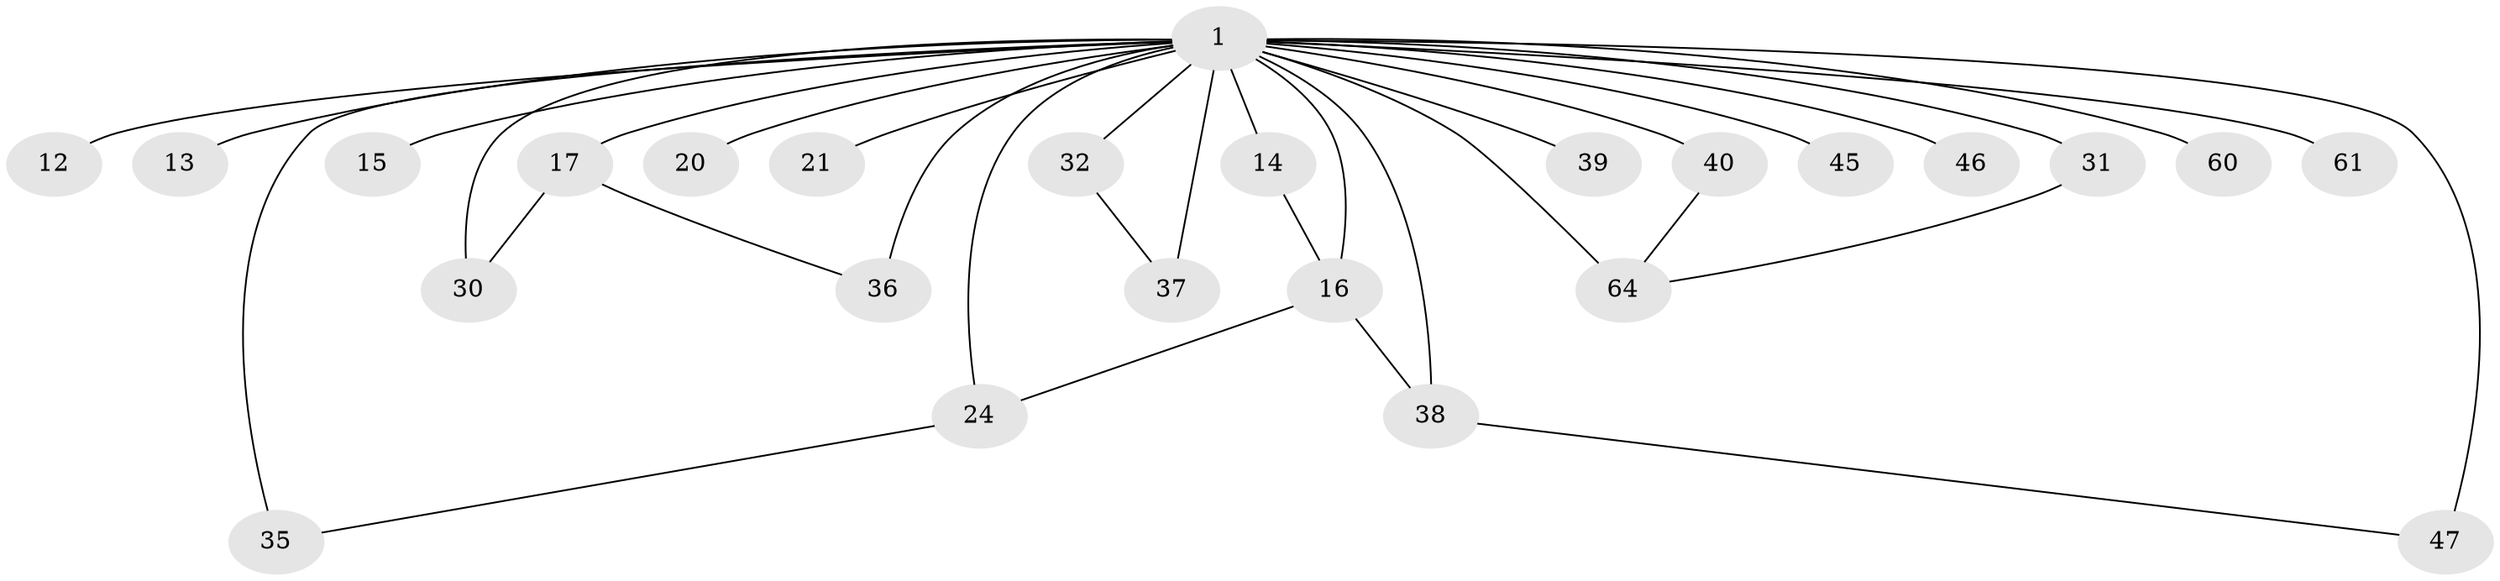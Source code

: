 // original degree distribution, {12: 0.011627906976744186, 17: 0.023255813953488372, 25: 0.011627906976744186, 15: 0.011627906976744186, 16: 0.011627906976744186, 19: 0.011627906976744186, 26: 0.011627906976744186, 23: 0.011627906976744186, 14: 0.011627906976744186, 4: 0.13953488372093023, 2: 0.5116279069767442, 3: 0.16279069767441862, 6: 0.023255813953488372, 5: 0.046511627906976744}
// Generated by graph-tools (version 1.1) at 2025/17/03/04/25 18:17:42]
// undirected, 25 vertices, 34 edges
graph export_dot {
graph [start="1"]
  node [color=gray90,style=filled];
  1 [super="+4+41+2"];
  12;
  13;
  14 [super="+19"];
  15;
  16 [super="+48+22+53"];
  17 [super="+50"];
  20;
  21;
  24;
  30;
  31 [super="+63+74"];
  32;
  35 [super="+65"];
  36 [super="+75+62"];
  37 [super="+43"];
  38;
  39;
  40;
  45 [super="+73"];
  46;
  47 [super="+67"];
  60;
  61;
  64 [super="+77"];
  1 -- 12;
  1 -- 13 [weight=3];
  1 -- 14 [weight=6];
  1 -- 20 [weight=2];
  1 -- 21 [weight=2];
  1 -- 31 [weight=5];
  1 -- 32 [weight=2];
  1 -- 38;
  1 -- 39;
  1 -- 40 [weight=3];
  1 -- 45 [weight=3];
  1 -- 46 [weight=3];
  1 -- 60 [weight=2];
  1 -- 61 [weight=2];
  1 -- 47 [weight=2];
  1 -- 64 [weight=2];
  1 -- 15 [weight=3];
  1 -- 16 [weight=2];
  1 -- 17 [weight=3];
  1 -- 24 [weight=2];
  1 -- 30 [weight=4];
  1 -- 35 [weight=5];
  1 -- 36 [weight=3];
  1 -- 37 [weight=2];
  14 -- 16;
  16 -- 24;
  16 -- 38;
  17 -- 36;
  17 -- 30;
  24 -- 35;
  31 -- 64;
  32 -- 37;
  38 -- 47;
  40 -- 64;
}
